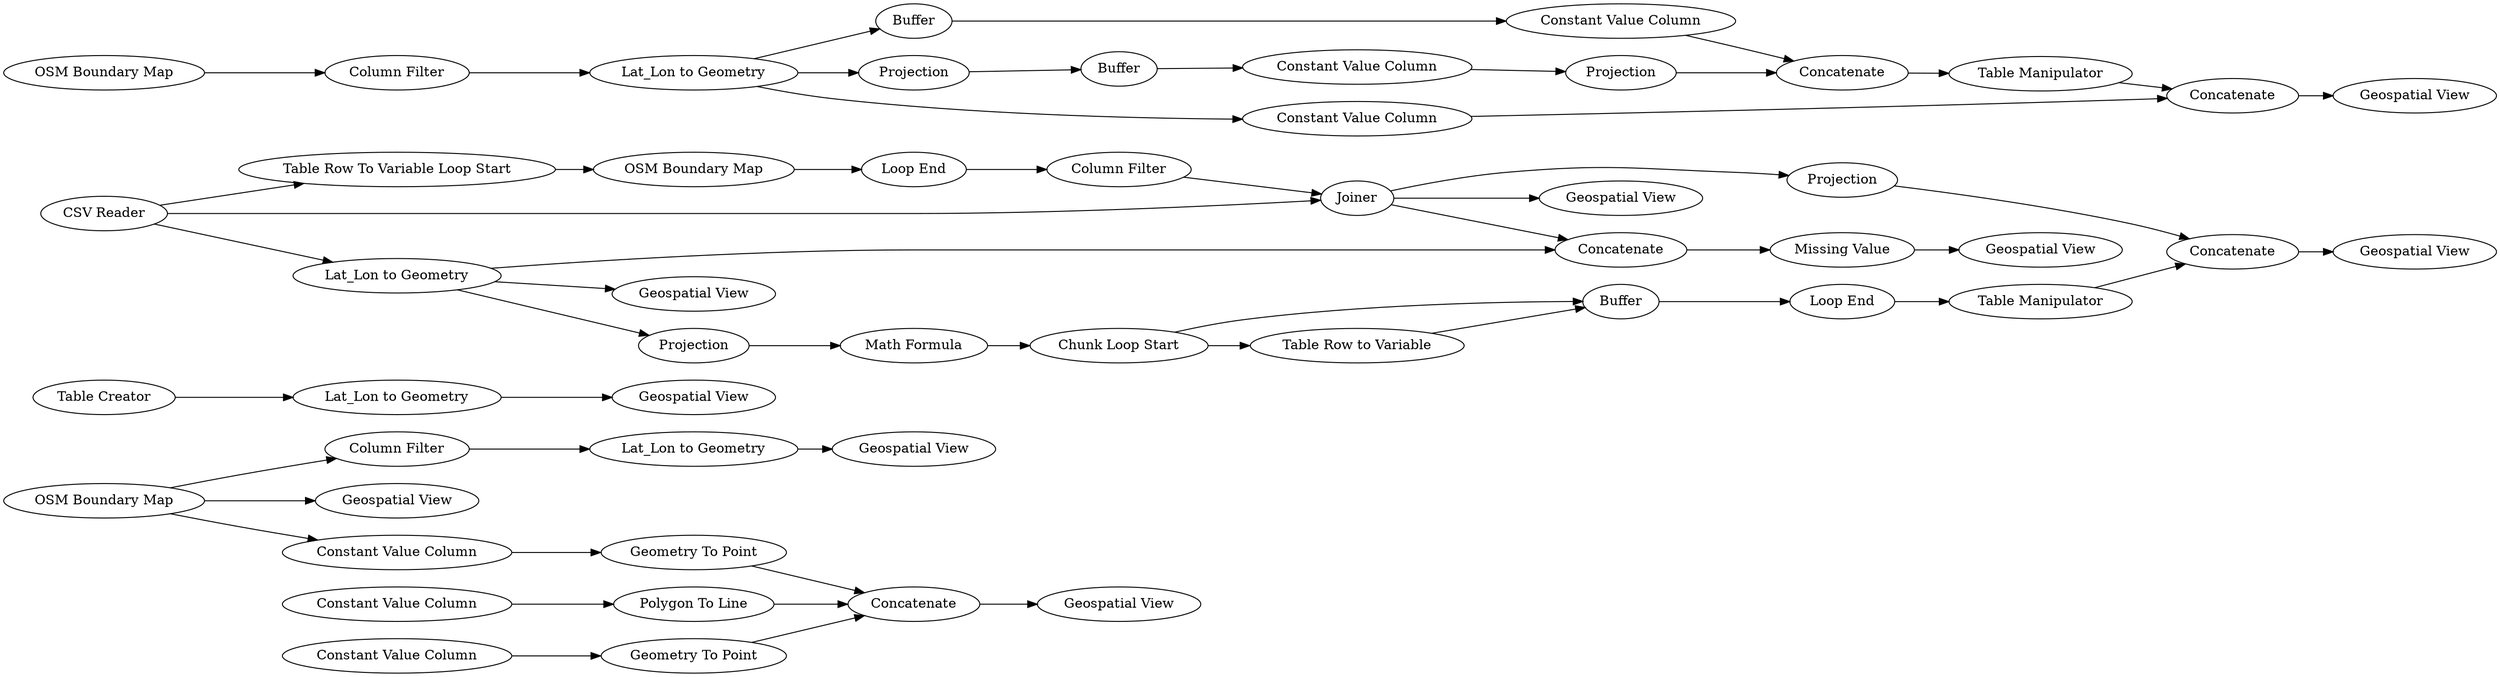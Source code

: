digraph {
	1842 [label="OSM Boundary Map"]
	1844 [label="Table Creator"]
	1845 [label="Lat_Lon to Geometry"]
	1846 [label="Geospatial View"]
	1854 [label="Geospatial View"]
	1855 [label="Column Filter"]
	1856 [label="Lat_Lon to Geometry"]
	1857 [label="Geospatial View"]
	1879 [label="CSV Reader"]
	1880 [label="Table Row To Variable Loop Start"]
	1881 [label="OSM Boundary Map"]
	1882 [label="Loop End"]
	1883 [label="Column Filter"]
	1884 [label=Joiner]
	1886 [label="Geospatial View"]
	1888 [label="Lat_Lon to Geometry"]
	1906 [label="Math Formula"]
	1907 [label=Projection]
	1908 [label=Concatenate]
	1909 [label="Table Manipulator"]
	1911 [label=Projection]
	1912 [label=Concatenate]
	1913 [label="Geospatial View"]
	1897 [label="Loop End"]
	1898 [label="Chunk Loop Start"]
	1899 [label="Table Row to Variable"]
	1900 [label=Buffer]
	1916 [label="Missing Value"]
	1918 [label="Geospatial View"]
	1919 [label="Geospatial View"]
	1929 [label="Geospatial View"]
	1861 [label=Concatenate]
	1863 [label="Constant Value Column"]
	1864 [label="Constant Value Column"]
	1865 [label="Constant Value Column"]
	1926 [label="Polygon To Line"]
	1927 [label="Geometry To Point"]
	1928 [label="Geometry To Point"]
	1939 [label="OSM Boundary Map"]
	1952 [label="Geospatial View"]
	1936 [label="Lat_Lon to Geometry"]
	1937 [label="Column Filter"]
	1940 [label=Buffer]
	1945 [label=Buffer]
	1947 [label=Projection]
	1948 [label=Concatenate]
	1949 [label="Table Manipulator"]
	1950 [label=Concatenate]
	1951 [label=Projection]
	1953 [label="Constant Value Column"]
	1954 [label="Constant Value Column"]
	1955 [label="Constant Value Column"]
	1898 -> 1899
	1898 -> 1900
	1899 -> 1900
	1900 -> 1897
	1863 -> 1928
	1864 -> 1927
	1865 -> 1926
	1926 -> 1861
	1927 -> 1861
	1928 -> 1861
	1936 -> 1940
	1936 -> 1947
	1936 -> 1953
	1937 -> 1936
	1940 -> 1954
	1945 -> 1955
	1947 -> 1945
	1948 -> 1949
	1949 -> 1950
	1951 -> 1948
	1953 -> 1950
	1954 -> 1948
	1955 -> 1951
	1842 -> 1855
	1842 -> 1857
	1842 -> 1863
	1844 -> 1845
	1845 -> 1846
	1855 -> 1856
	1856 -> 1854
	1879 -> 1884
	1879 -> 1880
	1879 -> 1888
	1880 -> 1881
	1881 -> 1882
	1882 -> 1883
	1883 -> 1884
	1884 -> 1918
	1884 -> 1912
	1884 -> 1907
	1888 -> 1911
	1888 -> 1912
	1888 -> 1919
	1906 -> 1898
	1907 -> 1908
	1908 -> 1886
	1909 -> 1908
	1911 -> 1906
	1912 -> 1916
	1897 -> 1909
	1916 -> 1913
	1861 -> 1929
	1939 -> 1937
	1950 -> 1952
	rankdir=LR
}
